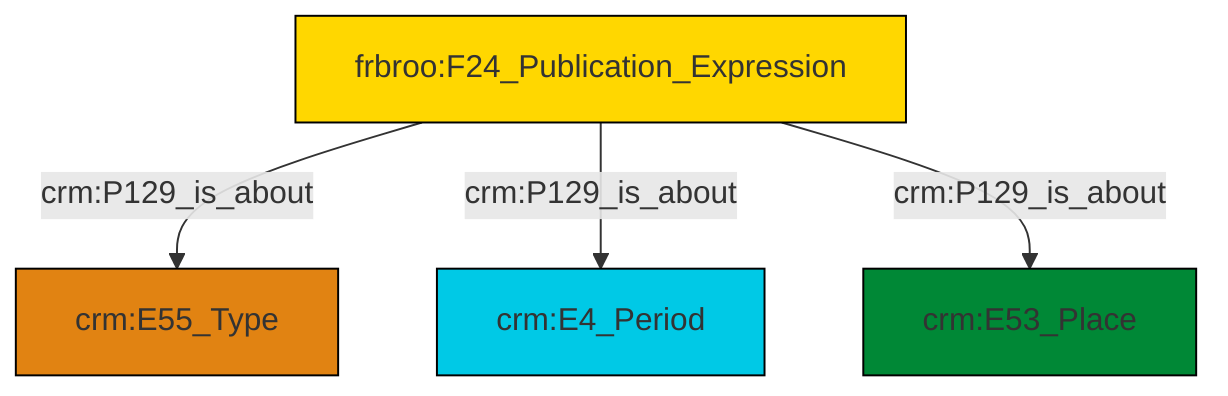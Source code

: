 graph TD
classDef Literal fill:#f2f2f2,stroke:#000000;
classDef CRM_Entity fill:#FFFFFF,stroke:#000000;
classDef Temporal_Entity fill:#00C9E6, stroke:#000000;
classDef Type fill:#E18312, stroke:#000000;
classDef Time-Span fill:#2C9C91, stroke:#000000;
classDef Appellation fill:#FFEB7F, stroke:#000000;
classDef Place fill:#008836, stroke:#000000;
classDef Persistent_Item fill:#B266B2, stroke:#000000;
classDef Conceptual_Object fill:#FFD700, stroke:#000000;
classDef Physical_Thing fill:#D2B48C, stroke:#000000;
classDef Actor fill:#f58aad, stroke:#000000;
classDef PC_Classes fill:#4ce600, stroke:#000000;
classDef Multi fill:#cccccc,stroke:#000000;

0["frbroo:F24_Publication_Expression"]:::Conceptual_Object -->|crm:P129_is_about| 1["crm:E55_Type"]:::Type
0["frbroo:F24_Publication_Expression"]:::Conceptual_Object -->|crm:P129_is_about| 4["crm:E4_Period"]:::Temporal_Entity
0["frbroo:F24_Publication_Expression"]:::Conceptual_Object -->|crm:P129_is_about| 2["crm:E53_Place"]:::Place